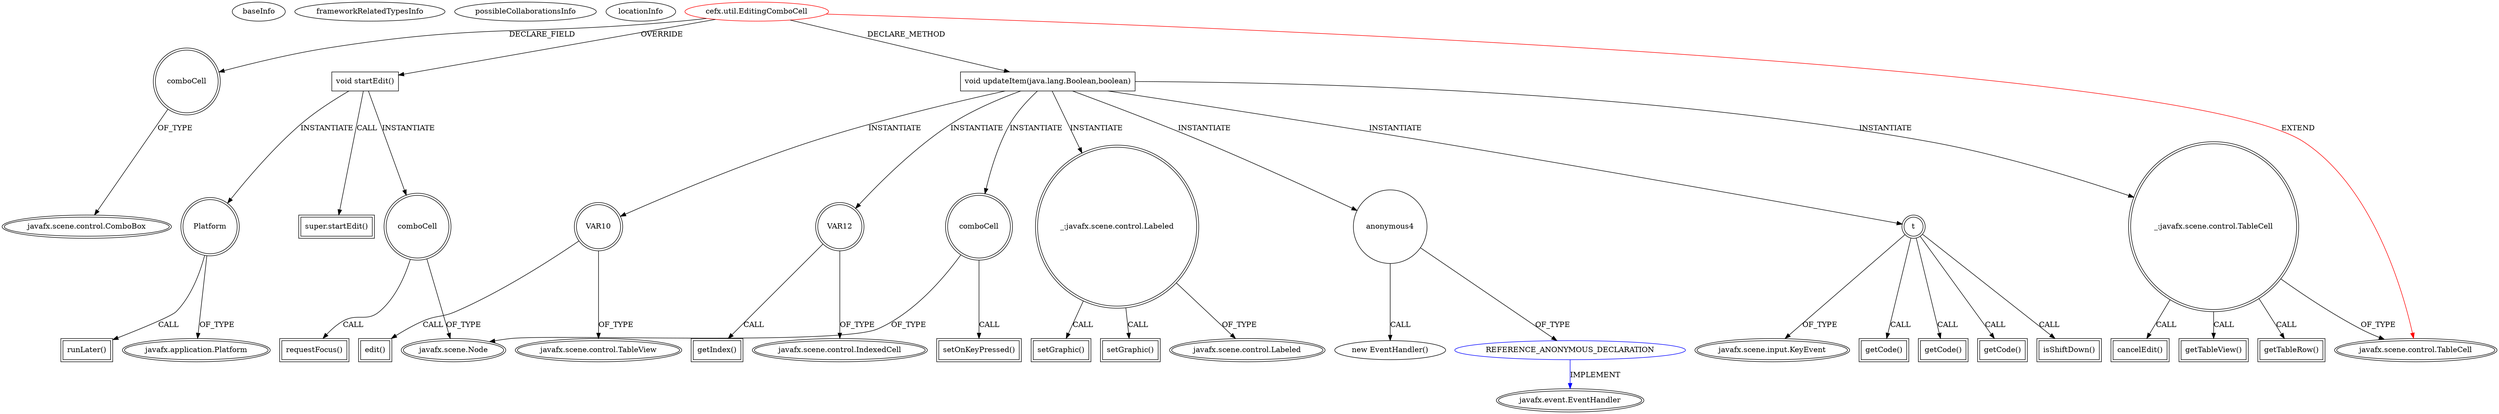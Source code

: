 digraph {
baseInfo[graphId=2168,category="extension_graph",isAnonymous=false,possibleRelation=true]
frameworkRelatedTypesInfo[0="javafx.scene.control.TableCell"]
possibleCollaborationsInfo[0="2168~CLIENT_METHOD_DECLARATION-INSTANTIATION-~javafx.scene.control.TableCell ~javafx.event.EventHandler ~false~true"]
locationInfo[projectName="bianconejo-CEFX",filePath="/bianconejo-CEFX/CEFX-master/src/cefx/util/EditingComboCell.java",contextSignature="EditingComboCell",graphId="2168"]
0[label="cefx.util.EditingComboCell",vertexType="ROOT_CLIENT_CLASS_DECLARATION",isFrameworkType=false,color=red]
1[label="javafx.scene.control.TableCell",vertexType="FRAMEWORK_CLASS_TYPE",isFrameworkType=true,peripheries=2]
2[label="comboCell",vertexType="FIELD_DECLARATION",isFrameworkType=true,peripheries=2,shape=circle]
3[label="javafx.scene.control.ComboBox",vertexType="FRAMEWORK_CLASS_TYPE",isFrameworkType=true,peripheries=2]
4[label="void startEdit()",vertexType="OVERRIDING_METHOD_DECLARATION",isFrameworkType=false,shape=box]
5[label="super.startEdit()",vertexType="SUPER_CALL",isFrameworkType=true,peripheries=2,shape=box]
6[label="Platform",vertexType="VARIABLE_EXPRESION",isFrameworkType=true,peripheries=2,shape=circle]
8[label="javafx.application.Platform",vertexType="FRAMEWORK_CLASS_TYPE",isFrameworkType=true,peripheries=2]
7[label="runLater()",vertexType="INSIDE_CALL",isFrameworkType=true,peripheries=2,shape=box]
9[label="comboCell",vertexType="VARIABLE_EXPRESION",isFrameworkType=true,peripheries=2,shape=circle]
11[label="javafx.scene.Node",vertexType="FRAMEWORK_CLASS_TYPE",isFrameworkType=true,peripheries=2]
10[label="requestFocus()",vertexType="INSIDE_CALL",isFrameworkType=true,peripheries=2,shape=box]
12[label="void updateItem(java.lang.Boolean,boolean)",vertexType="CLIENT_METHOD_DECLARATION",isFrameworkType=false,shape=box]
13[label="_:javafx.scene.control.Labeled",vertexType="VARIABLE_EXPRESION",isFrameworkType=true,peripheries=2,shape=circle]
15[label="javafx.scene.control.Labeled",vertexType="FRAMEWORK_CLASS_TYPE",isFrameworkType=true,peripheries=2]
14[label="setGraphic()",vertexType="INSIDE_CALL",isFrameworkType=true,peripheries=2,shape=box]
16[label="comboCell",vertexType="VARIABLE_EXPRESION",isFrameworkType=true,peripheries=2,shape=circle]
17[label="setOnKeyPressed()",vertexType="INSIDE_CALL",isFrameworkType=true,peripheries=2,shape=box]
20[label="anonymous4",vertexType="VARIABLE_EXPRESION",isFrameworkType=false,shape=circle]
21[label="REFERENCE_ANONYMOUS_DECLARATION",vertexType="REFERENCE_ANONYMOUS_DECLARATION",isFrameworkType=false,color=blue]
22[label="javafx.event.EventHandler",vertexType="FRAMEWORK_INTERFACE_TYPE",isFrameworkType=true,peripheries=2]
19[label="new EventHandler()",vertexType="CONSTRUCTOR_CALL",isFrameworkType=false]
23[label="t",vertexType="VARIABLE_EXPRESION",isFrameworkType=true,peripheries=2,shape=circle]
25[label="javafx.scene.input.KeyEvent",vertexType="FRAMEWORK_CLASS_TYPE",isFrameworkType=true,peripheries=2]
24[label="getCode()",vertexType="INSIDE_CALL",isFrameworkType=true,peripheries=2,shape=box]
27[label="getCode()",vertexType="INSIDE_CALL",isFrameworkType=true,peripheries=2,shape=box]
28[label="_:javafx.scene.control.TableCell",vertexType="VARIABLE_EXPRESION",isFrameworkType=true,peripheries=2,shape=circle]
29[label="cancelEdit()",vertexType="INSIDE_CALL",isFrameworkType=true,peripheries=2,shape=box]
32[label="getCode()",vertexType="INSIDE_CALL",isFrameworkType=true,peripheries=2,shape=box]
34[label="isShiftDown()",vertexType="INSIDE_CALL",isFrameworkType=true,peripheries=2,shape=box]
35[label="VAR10",vertexType="VARIABLE_EXPRESION",isFrameworkType=true,peripheries=2,shape=circle]
37[label="javafx.scene.control.TableView",vertexType="FRAMEWORK_CLASS_TYPE",isFrameworkType=true,peripheries=2]
36[label="edit()",vertexType="INSIDE_CALL",isFrameworkType=true,peripheries=2,shape=box]
39[label="getTableView()",vertexType="INSIDE_CALL",isFrameworkType=true,peripheries=2,shape=box]
40[label="VAR12",vertexType="VARIABLE_EXPRESION",isFrameworkType=true,peripheries=2,shape=circle]
42[label="javafx.scene.control.IndexedCell",vertexType="FRAMEWORK_CLASS_TYPE",isFrameworkType=true,peripheries=2]
41[label="getIndex()",vertexType="INSIDE_CALL",isFrameworkType=true,peripheries=2,shape=box]
44[label="getTableRow()",vertexType="INSIDE_CALL",isFrameworkType=true,peripheries=2,shape=box]
46[label="setGraphic()",vertexType="INSIDE_CALL",isFrameworkType=true,peripheries=2,shape=box]
0->1[label="EXTEND",color=red]
0->2[label="DECLARE_FIELD"]
2->3[label="OF_TYPE"]
0->4[label="OVERRIDE"]
4->5[label="CALL"]
4->6[label="INSTANTIATE"]
6->8[label="OF_TYPE"]
6->7[label="CALL"]
4->9[label="INSTANTIATE"]
9->11[label="OF_TYPE"]
9->10[label="CALL"]
0->12[label="DECLARE_METHOD"]
12->13[label="INSTANTIATE"]
13->15[label="OF_TYPE"]
13->14[label="CALL"]
12->16[label="INSTANTIATE"]
16->11[label="OF_TYPE"]
16->17[label="CALL"]
12->20[label="INSTANTIATE"]
21->22[label="IMPLEMENT",color=blue]
20->21[label="OF_TYPE"]
20->19[label="CALL"]
12->23[label="INSTANTIATE"]
23->25[label="OF_TYPE"]
23->24[label="CALL"]
23->27[label="CALL"]
12->28[label="INSTANTIATE"]
28->1[label="OF_TYPE"]
28->29[label="CALL"]
23->32[label="CALL"]
23->34[label="CALL"]
12->35[label="INSTANTIATE"]
35->37[label="OF_TYPE"]
35->36[label="CALL"]
28->39[label="CALL"]
12->40[label="INSTANTIATE"]
40->42[label="OF_TYPE"]
40->41[label="CALL"]
28->44[label="CALL"]
13->46[label="CALL"]
}

